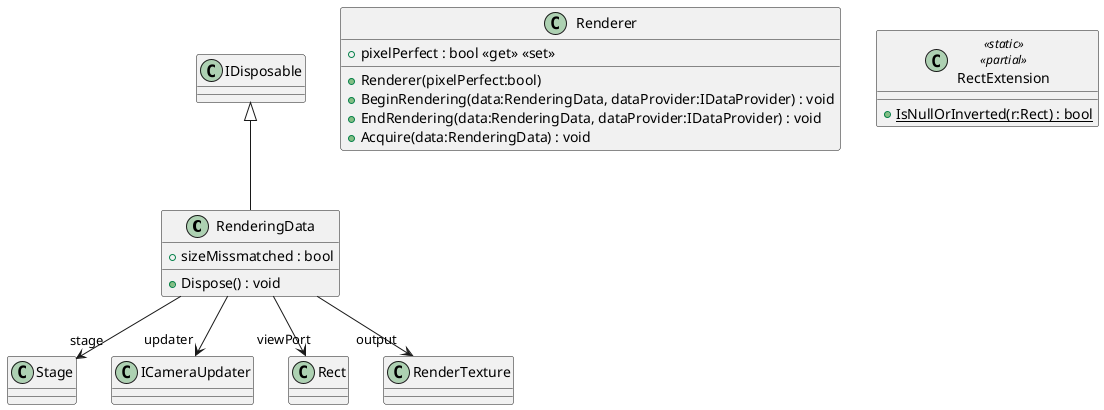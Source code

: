 @startuml
class RenderingData {
    + sizeMissmatched : bool
    + Dispose() : void
}
class Renderer {
    + pixelPerfect : bool <<get>> <<set>>
    + Renderer(pixelPerfect:bool)
    + BeginRendering(data:RenderingData, dataProvider:IDataProvider) : void
    + EndRendering(data:RenderingData, dataProvider:IDataProvider) : void
    + Acquire(data:RenderingData) : void
}
class RectExtension <<static>> <<partial>> {
    + {static} IsNullOrInverted(r:Rect) : bool
}
IDisposable <|-- RenderingData
RenderingData --> "stage" Stage
RenderingData --> "updater" ICameraUpdater
RenderingData --> "viewPort" Rect
RenderingData --> "output" RenderTexture
@enduml
